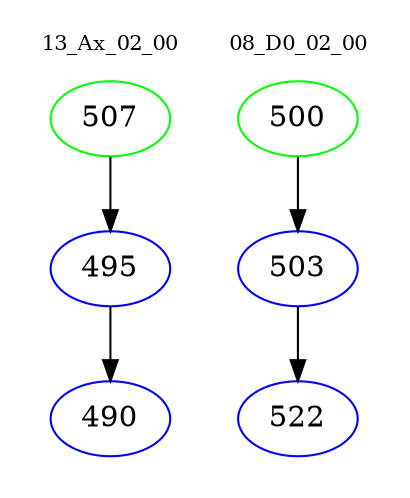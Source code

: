 digraph{
subgraph cluster_0 {
color = white
label = "13_Ax_02_00";
fontsize=10;
T0_507 [label="507", color="green"]
T0_507 -> T0_495 [color="black"]
T0_495 [label="495", color="blue"]
T0_495 -> T0_490 [color="black"]
T0_490 [label="490", color="blue"]
}
subgraph cluster_1 {
color = white
label = "08_D0_02_00";
fontsize=10;
T1_500 [label="500", color="green"]
T1_500 -> T1_503 [color="black"]
T1_503 [label="503", color="blue"]
T1_503 -> T1_522 [color="black"]
T1_522 [label="522", color="blue"]
}
}
